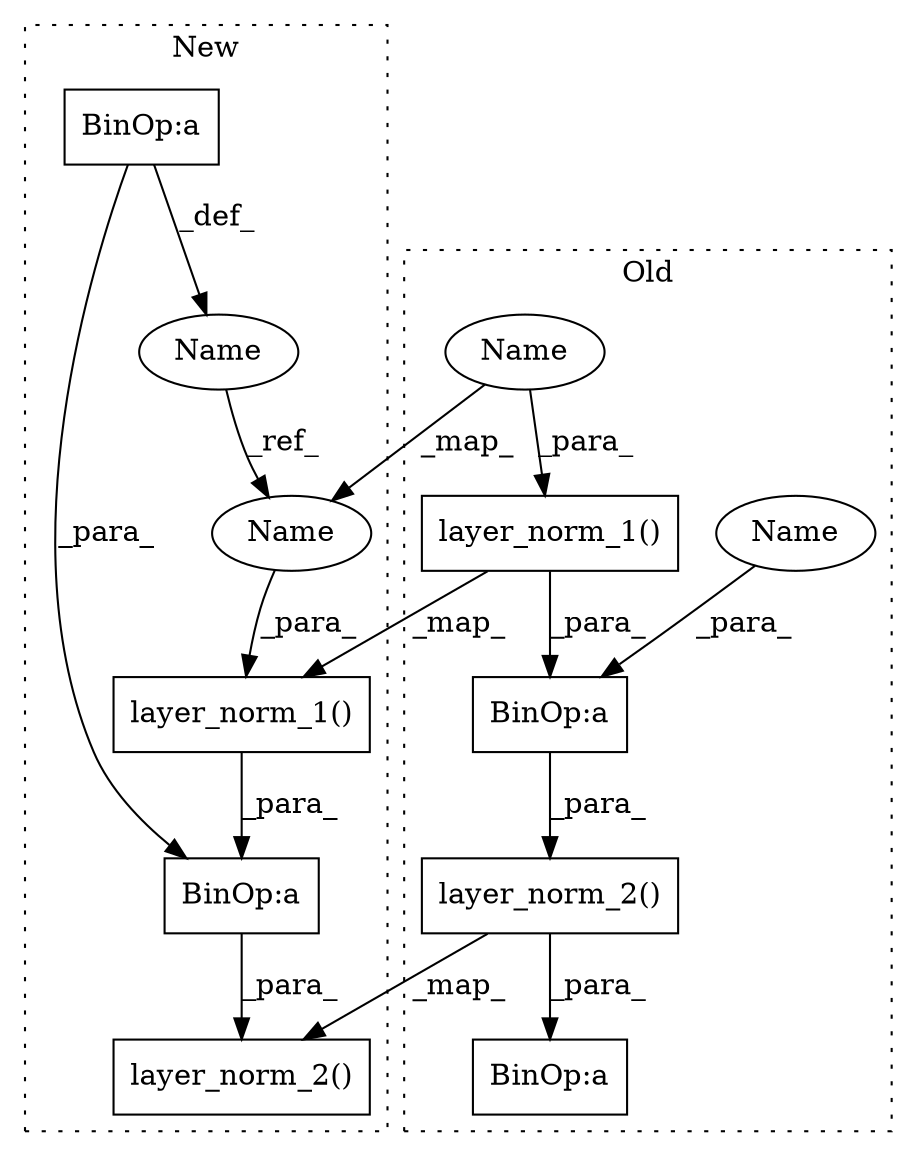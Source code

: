 digraph G {
subgraph cluster0 {
1 [label="layer_norm_1()" a="75" s="7135,7164" l="18,1" shape="box"];
5 [label="BinOp:a" a="82" s="7165" l="3" shape="box"];
7 [label="BinOp:a" a="82" s="7275" l="3" shape="box"];
8 [label="layer_norm_2()" a="75" s="7245,7274" l="18,1" shape="box"];
10 [label="Name" a="87" s="7168" l="11" shape="ellipse"];
11 [label="Name" a="87" s="7153" l="11" shape="ellipse"];
label = "Old";
style="dotted";
}
subgraph cluster1 {
2 [label="layer_norm_1()" a="75" s="7148,7177" l="18,1" shape="box"];
3 [label="BinOp:a" a="82" s="7222" l="3" shape="box"];
4 [label="BinOp:a" a="82" s="7112" l="3" shape="box"];
6 [label="Name" a="87" s="6984" l="11" shape="ellipse"];
9 [label="layer_norm_2()" a="75" s="7258,7287" l="18,1" shape="box"];
12 [label="Name" a="87" s="7166" l="11" shape="ellipse"];
label = "New";
style="dotted";
}
1 -> 2 [label="_map_"];
1 -> 5 [label="_para_"];
2 -> 3 [label="_para_"];
3 -> 9 [label="_para_"];
4 -> 3 [label="_para_"];
4 -> 6 [label="_def_"];
5 -> 8 [label="_para_"];
6 -> 12 [label="_ref_"];
8 -> 9 [label="_map_"];
8 -> 7 [label="_para_"];
10 -> 5 [label="_para_"];
11 -> 12 [label="_map_"];
11 -> 1 [label="_para_"];
12 -> 2 [label="_para_"];
}